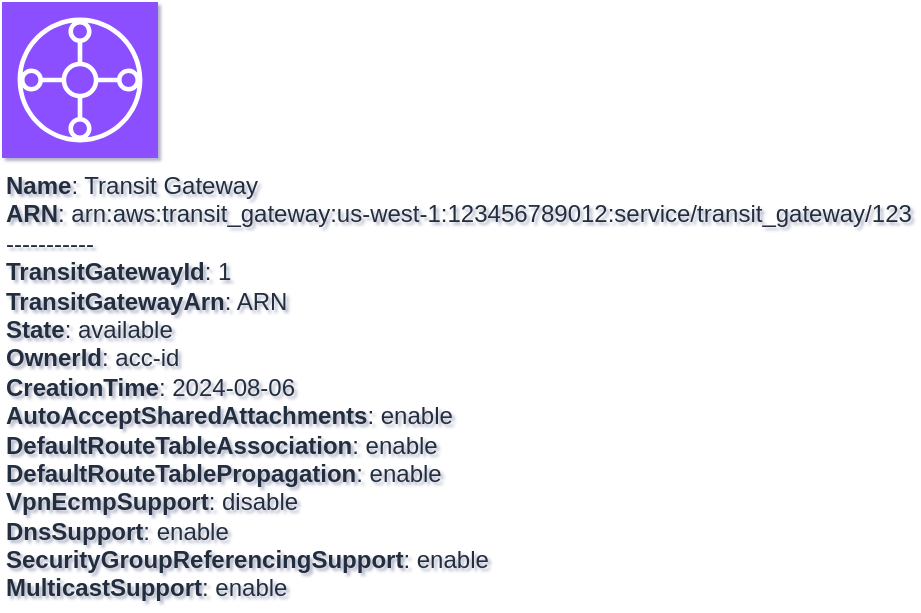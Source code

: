 <mxfile type="MultiCloud">
	<diagram id="diagram_1" name="AWS components">
		<mxGraphModel dx="1015" dy="661" grid="1" gridSize="10" guides="1" tooltips="1" connect="1" arrows="1" fold="1" page="1" pageScale="1" pageWidth="850" pageHeight="1100" math="0" shadow="1">
			<root>
				<mxCell id="0"/>
				<mxCell id="1" parent="0"/>
				<mxCell id="vertex:transit_gateway:arn:aws:transit_gateway:us-west-1:123456789012:service/transit_gateway/123" value="&lt;b&gt;Name&lt;/b&gt;: Transit Gateway&lt;BR&gt;&lt;b&gt;ARN&lt;/b&gt;: arn:aws:transit_gateway:us-west-1:123456789012:service/transit_gateway/123&lt;BR&gt;-----------&lt;BR&gt;&lt;b&gt;TransitGatewayId&lt;/b&gt;: 1&lt;BR&gt;&lt;b&gt;TransitGatewayArn&lt;/b&gt;: ARN&lt;BR&gt;&lt;b&gt;State&lt;/b&gt;: available&lt;BR&gt;&lt;b&gt;OwnerId&lt;/b&gt;: acc-id&lt;BR&gt;&lt;b&gt;CreationTime&lt;/b&gt;: 2024-08-06&lt;BR&gt;&lt;b&gt;AutoAcceptSharedAttachments&lt;/b&gt;: enable&lt;BR&gt;&lt;b&gt;DefaultRouteTableAssociation&lt;/b&gt;: enable&lt;BR&gt;&lt;b&gt;DefaultRouteTablePropagation&lt;/b&gt;: enable&lt;BR&gt;&lt;b&gt;VpnEcmpSupport&lt;/b&gt;: disable&lt;BR&gt;&lt;b&gt;DnsSupport&lt;/b&gt;: enable&lt;BR&gt;&lt;b&gt;SecurityGroupReferencingSupport&lt;/b&gt;: enable&lt;BR&gt;&lt;b&gt;MulticastSupport&lt;/b&gt;: enable" style="sketch=0;outlineConnect=0;fontColor=#232F3E;fillColor=#8C4FFF;strokeColor=#ffffff;dashed=0;verticalLabelPosition=bottom;verticalAlign=top;align=left;html=1;fontSize=12;fontStyle=0;aspect=fixed;shape=mxgraph.aws4.resourceIcon;resIcon=mxgraph.aws4.transit_gateway;" parent="1" vertex="1">
					<mxGeometry width="78" height="78" as="geometry"/>
				</mxCell>
			</root>
		</mxGraphModel>
	</diagram>
</mxfile>